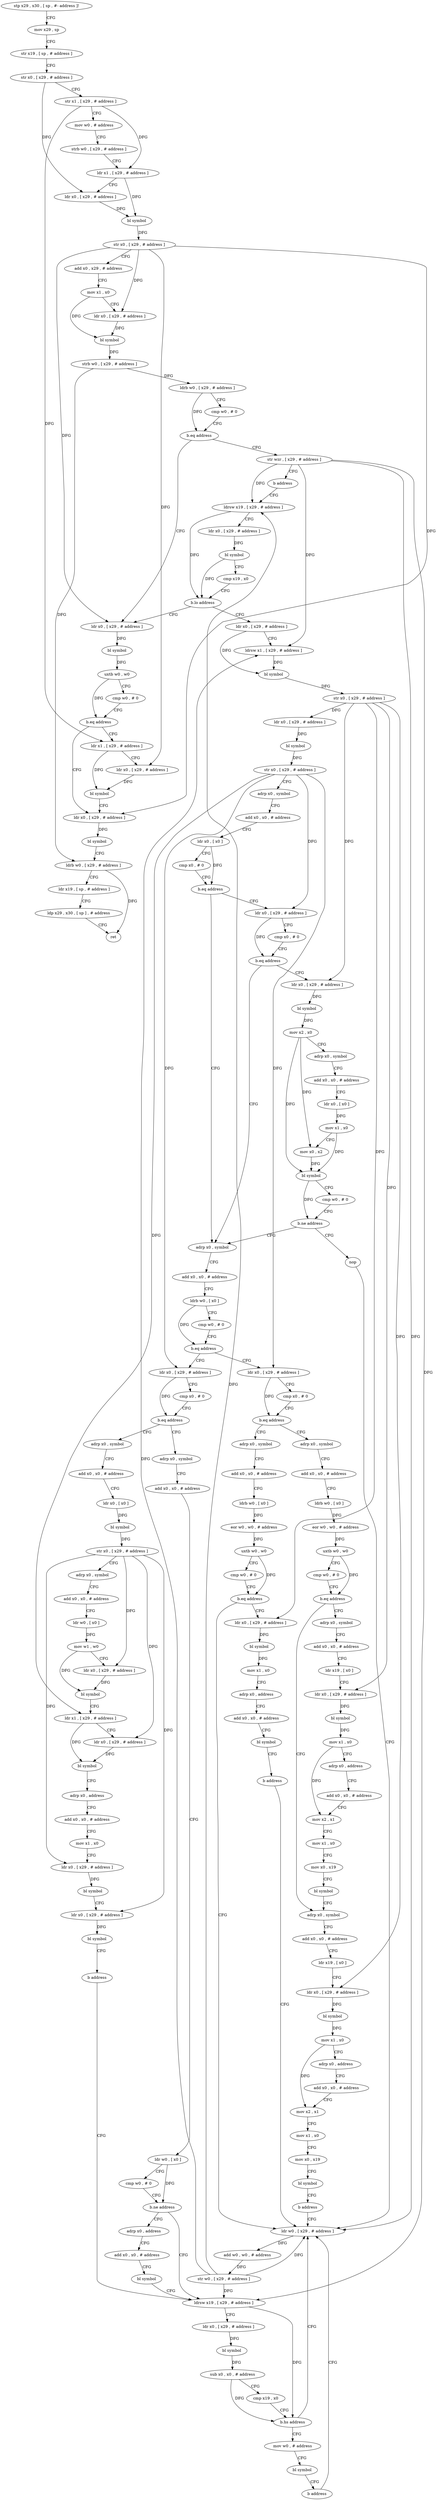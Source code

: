 digraph "func" {
"4219440" [label = "stp x29 , x30 , [ sp , #- address ]!" ]
"4219444" [label = "mov x29 , sp" ]
"4219448" [label = "str x19 , [ sp , # address ]" ]
"4219452" [label = "str x0 , [ x29 , # address ]" ]
"4219456" [label = "str x1 , [ x29 , # address ]" ]
"4219460" [label = "mov w0 , # address" ]
"4219464" [label = "strb w0 , [ x29 , # address ]" ]
"4219468" [label = "ldr x1 , [ x29 , # address ]" ]
"4219472" [label = "ldr x0 , [ x29 , # address ]" ]
"4219476" [label = "bl symbol" ]
"4219480" [label = "str x0 , [ x29 , # address ]" ]
"4219484" [label = "add x0 , x29 , # address" ]
"4219488" [label = "mov x1 , x0" ]
"4219492" [label = "ldr x0 , [ x29 , # address ]" ]
"4219496" [label = "bl symbol" ]
"4219500" [label = "strb w0 , [ x29 , # address ]" ]
"4219504" [label = "ldrb w0 , [ x29 , # address ]" ]
"4219508" [label = "cmp w0 , # 0" ]
"4219512" [label = "b.eq address" ]
"4220048" [label = "ldr x0 , [ x29 , # address ]" ]
"4219516" [label = "str wzr , [ x29 , # address ]" ]
"4220052" [label = "bl symbol" ]
"4220056" [label = "uxtb w0 , w0" ]
"4220060" [label = "cmp w0 , # 0" ]
"4220064" [label = "b.eq address" ]
"4220080" [label = "ldr x0 , [ x29 , # address ]" ]
"4220068" [label = "ldr x1 , [ x29 , # address ]" ]
"4219520" [label = "b address" ]
"4220028" [label = "ldrsw x19 , [ x29 , # address ]" ]
"4220084" [label = "bl symbol" ]
"4220088" [label = "ldrb w0 , [ x29 , # address ]" ]
"4220092" [label = "ldr x19 , [ sp , # address ]" ]
"4220096" [label = "ldp x29 , x30 , [ sp ] , # address" ]
"4220100" [label = "ret" ]
"4220072" [label = "ldr x0 , [ x29 , # address ]" ]
"4220076" [label = "bl symbol" ]
"4220032" [label = "ldr x0 , [ x29 , # address ]" ]
"4220036" [label = "bl symbol" ]
"4220040" [label = "cmp x19 , x0" ]
"4220044" [label = "b.lo address" ]
"4219524" [label = "ldr x0 , [ x29 , # address ]" ]
"4219528" [label = "ldrsw x1 , [ x29 , # address ]" ]
"4219532" [label = "bl symbol" ]
"4219536" [label = "str x0 , [ x29 , # address ]" ]
"4219540" [label = "ldr x0 , [ x29 , # address ]" ]
"4219544" [label = "bl symbol" ]
"4219548" [label = "str x0 , [ x29 , # address ]" ]
"4219552" [label = "adrp x0 , symbol" ]
"4219556" [label = "add x0 , x0 , # address" ]
"4219560" [label = "ldr x0 , [ x0 ]" ]
"4219564" [label = "cmp x0 , # 0" ]
"4219568" [label = "b.eq address" ]
"4219628" [label = "adrp x0 , symbol" ]
"4219572" [label = "ldr x0 , [ x29 , # address ]" ]
"4219632" [label = "add x0 , x0 , # address" ]
"4219636" [label = "ldrb w0 , [ x0 ]" ]
"4219640" [label = "cmp w0 , # 0" ]
"4219644" [label = "b.eq address" ]
"4219816" [label = "ldr x0 , [ x29 , # address ]" ]
"4219648" [label = "ldr x0 , [ x29 , # address ]" ]
"4219576" [label = "cmp x0 , # 0" ]
"4219580" [label = "b.eq address" ]
"4219584" [label = "ldr x0 , [ x29 , # address ]" ]
"4219820" [label = "cmp x0 , # 0" ]
"4219824" [label = "b.eq address" ]
"4219956" [label = "adrp x0 , symbol" ]
"4219828" [label = "adrp x0 , symbol" ]
"4219652" [label = "cmp x0 , # 0" ]
"4219656" [label = "b.eq address" ]
"4219748" [label = "adrp x0 , symbol" ]
"4219660" [label = "adrp x0 , symbol" ]
"4219588" [label = "bl symbol" ]
"4219592" [label = "mov x2 , x0" ]
"4219596" [label = "adrp x0 , symbol" ]
"4219600" [label = "add x0 , x0 , # address" ]
"4219604" [label = "ldr x0 , [ x0 ]" ]
"4219608" [label = "mov x1 , x0" ]
"4219612" [label = "mov x0 , x2" ]
"4219616" [label = "bl symbol" ]
"4219620" [label = "cmp w0 , # 0" ]
"4219624" [label = "b.ne address" ]
"4220012" [label = "nop" ]
"4219960" [label = "add x0 , x0 , # address" ]
"4219964" [label = "ldrb w0 , [ x0 ]" ]
"4219968" [label = "eor w0 , w0 , # address" ]
"4219972" [label = "uxtb w0 , w0" ]
"4219976" [label = "cmp w0 , # 0" ]
"4219980" [label = "b.eq address" ]
"4220016" [label = "ldr w0 , [ x29 , # address ]" ]
"4219984" [label = "ldr x0 , [ x29 , # address ]" ]
"4219832" [label = "add x0 , x0 , # address" ]
"4219836" [label = "ldrb w0 , [ x0 ]" ]
"4219840" [label = "eor w0 , w0 , # address" ]
"4219844" [label = "uxtb w0 , w0" ]
"4219848" [label = "cmp w0 , # 0" ]
"4219852" [label = "b.eq address" ]
"4219904" [label = "adrp x0 , symbol" ]
"4219856" [label = "adrp x0 , symbol" ]
"4219752" [label = "add x0 , x0 , # address" ]
"4219756" [label = "ldr w0 , [ x0 ]" ]
"4219760" [label = "cmp w0 , # 0" ]
"4219764" [label = "b.ne address" ]
"4219780" [label = "ldrsw x19 , [ x29 , # address ]" ]
"4219768" [label = "adrp x0 , address" ]
"4219664" [label = "add x0 , x0 , # address" ]
"4219668" [label = "ldr x0 , [ x0 ]" ]
"4219672" [label = "bl symbol" ]
"4219676" [label = "str x0 , [ x29 , # address ]" ]
"4219680" [label = "adrp x0 , symbol" ]
"4219684" [label = "add x0 , x0 , # address" ]
"4219688" [label = "ldr w0 , [ x0 ]" ]
"4219692" [label = "mov w1 , w0" ]
"4219696" [label = "ldr x0 , [ x29 , # address ]" ]
"4219700" [label = "bl symbol" ]
"4219704" [label = "ldr x1 , [ x29 , # address ]" ]
"4219708" [label = "ldr x0 , [ x29 , # address ]" ]
"4219712" [label = "bl symbol" ]
"4219716" [label = "adrp x0 , address" ]
"4219720" [label = "add x0 , x0 , # address" ]
"4219724" [label = "mov x1 , x0" ]
"4219728" [label = "ldr x0 , [ x29 , # address ]" ]
"4219732" [label = "bl symbol" ]
"4219736" [label = "ldr x0 , [ x29 , # address ]" ]
"4219740" [label = "bl symbol" ]
"4219744" [label = "b address" ]
"4220020" [label = "add w0 , w0 , # address" ]
"4220024" [label = "str w0 , [ x29 , # address ]" ]
"4219988" [label = "bl symbol" ]
"4219992" [label = "mov x1 , x0" ]
"4219996" [label = "adrp x0 , address" ]
"4220000" [label = "add x0 , x0 , # address" ]
"4220004" [label = "bl symbol" ]
"4220008" [label = "b address" ]
"4219908" [label = "add x0 , x0 , # address" ]
"4219912" [label = "ldr x19 , [ x0 ]" ]
"4219916" [label = "ldr x0 , [ x29 , # address ]" ]
"4219920" [label = "bl symbol" ]
"4219924" [label = "mov x1 , x0" ]
"4219928" [label = "adrp x0 , address" ]
"4219932" [label = "add x0 , x0 , # address" ]
"4219936" [label = "mov x2 , x1" ]
"4219940" [label = "mov x1 , x0" ]
"4219944" [label = "mov x0 , x19" ]
"4219948" [label = "bl symbol" ]
"4219952" [label = "b address" ]
"4219860" [label = "add x0 , x0 , # address" ]
"4219864" [label = "ldr x19 , [ x0 ]" ]
"4219868" [label = "ldr x0 , [ x29 , # address ]" ]
"4219872" [label = "bl symbol" ]
"4219876" [label = "mov x1 , x0" ]
"4219880" [label = "adrp x0 , address" ]
"4219884" [label = "add x0 , x0 , # address" ]
"4219888" [label = "mov x2 , x1" ]
"4219892" [label = "mov x1 , x0" ]
"4219896" [label = "mov x0 , x19" ]
"4219900" [label = "bl symbol" ]
"4219784" [label = "ldr x0 , [ x29 , # address ]" ]
"4219788" [label = "bl symbol" ]
"4219792" [label = "sub x0 , x0 , # address" ]
"4219796" [label = "cmp x19 , x0" ]
"4219800" [label = "b.hs address" ]
"4219804" [label = "mov w0 , # address" ]
"4219772" [label = "add x0 , x0 , # address" ]
"4219776" [label = "bl symbol" ]
"4219808" [label = "bl symbol" ]
"4219812" [label = "b address" ]
"4219440" -> "4219444" [ label = "CFG" ]
"4219444" -> "4219448" [ label = "CFG" ]
"4219448" -> "4219452" [ label = "CFG" ]
"4219452" -> "4219456" [ label = "CFG" ]
"4219452" -> "4219472" [ label = "DFG" ]
"4219456" -> "4219460" [ label = "CFG" ]
"4219456" -> "4219468" [ label = "DFG" ]
"4219456" -> "4220068" [ label = "DFG" ]
"4219460" -> "4219464" [ label = "CFG" ]
"4219464" -> "4219468" [ label = "CFG" ]
"4219468" -> "4219472" [ label = "CFG" ]
"4219468" -> "4219476" [ label = "DFG" ]
"4219472" -> "4219476" [ label = "DFG" ]
"4219476" -> "4219480" [ label = "DFG" ]
"4219480" -> "4219484" [ label = "CFG" ]
"4219480" -> "4219492" [ label = "DFG" ]
"4219480" -> "4220048" [ label = "DFG" ]
"4219480" -> "4220080" [ label = "DFG" ]
"4219480" -> "4220072" [ label = "DFG" ]
"4219484" -> "4219488" [ label = "CFG" ]
"4219488" -> "4219492" [ label = "CFG" ]
"4219488" -> "4219496" [ label = "DFG" ]
"4219492" -> "4219496" [ label = "DFG" ]
"4219496" -> "4219500" [ label = "DFG" ]
"4219500" -> "4219504" [ label = "DFG" ]
"4219500" -> "4220088" [ label = "DFG" ]
"4219504" -> "4219508" [ label = "CFG" ]
"4219504" -> "4219512" [ label = "DFG" ]
"4219508" -> "4219512" [ label = "CFG" ]
"4219512" -> "4220048" [ label = "CFG" ]
"4219512" -> "4219516" [ label = "CFG" ]
"4220048" -> "4220052" [ label = "DFG" ]
"4219516" -> "4219520" [ label = "CFG" ]
"4219516" -> "4220028" [ label = "DFG" ]
"4219516" -> "4219528" [ label = "DFG" ]
"4219516" -> "4220016" [ label = "DFG" ]
"4219516" -> "4219780" [ label = "DFG" ]
"4220052" -> "4220056" [ label = "DFG" ]
"4220056" -> "4220060" [ label = "CFG" ]
"4220056" -> "4220064" [ label = "DFG" ]
"4220060" -> "4220064" [ label = "CFG" ]
"4220064" -> "4220080" [ label = "CFG" ]
"4220064" -> "4220068" [ label = "CFG" ]
"4220080" -> "4220084" [ label = "DFG" ]
"4220068" -> "4220072" [ label = "CFG" ]
"4220068" -> "4220076" [ label = "DFG" ]
"4219520" -> "4220028" [ label = "CFG" ]
"4220028" -> "4220032" [ label = "CFG" ]
"4220028" -> "4220044" [ label = "DFG" ]
"4220084" -> "4220088" [ label = "CFG" ]
"4220088" -> "4220092" [ label = "CFG" ]
"4220088" -> "4220100" [ label = "DFG" ]
"4220092" -> "4220096" [ label = "CFG" ]
"4220096" -> "4220100" [ label = "CFG" ]
"4220072" -> "4220076" [ label = "DFG" ]
"4220076" -> "4220080" [ label = "CFG" ]
"4220032" -> "4220036" [ label = "DFG" ]
"4220036" -> "4220040" [ label = "CFG" ]
"4220036" -> "4220044" [ label = "DFG" ]
"4220040" -> "4220044" [ label = "CFG" ]
"4220044" -> "4219524" [ label = "CFG" ]
"4220044" -> "4220048" [ label = "CFG" ]
"4219524" -> "4219528" [ label = "CFG" ]
"4219524" -> "4219532" [ label = "DFG" ]
"4219528" -> "4219532" [ label = "DFG" ]
"4219532" -> "4219536" [ label = "DFG" ]
"4219536" -> "4219540" [ label = "DFG" ]
"4219536" -> "4219584" [ label = "DFG" ]
"4219536" -> "4219984" [ label = "DFG" ]
"4219536" -> "4219916" [ label = "DFG" ]
"4219536" -> "4219868" [ label = "DFG" ]
"4219540" -> "4219544" [ label = "DFG" ]
"4219544" -> "4219548" [ label = "DFG" ]
"4219548" -> "4219552" [ label = "CFG" ]
"4219548" -> "4219572" [ label = "DFG" ]
"4219548" -> "4219816" [ label = "DFG" ]
"4219548" -> "4219648" [ label = "DFG" ]
"4219548" -> "4219704" [ label = "DFG" ]
"4219552" -> "4219556" [ label = "CFG" ]
"4219556" -> "4219560" [ label = "CFG" ]
"4219560" -> "4219564" [ label = "CFG" ]
"4219560" -> "4219568" [ label = "DFG" ]
"4219564" -> "4219568" [ label = "CFG" ]
"4219568" -> "4219628" [ label = "CFG" ]
"4219568" -> "4219572" [ label = "CFG" ]
"4219628" -> "4219632" [ label = "CFG" ]
"4219572" -> "4219576" [ label = "CFG" ]
"4219572" -> "4219580" [ label = "DFG" ]
"4219632" -> "4219636" [ label = "CFG" ]
"4219636" -> "4219640" [ label = "CFG" ]
"4219636" -> "4219644" [ label = "DFG" ]
"4219640" -> "4219644" [ label = "CFG" ]
"4219644" -> "4219816" [ label = "CFG" ]
"4219644" -> "4219648" [ label = "CFG" ]
"4219816" -> "4219820" [ label = "CFG" ]
"4219816" -> "4219824" [ label = "DFG" ]
"4219648" -> "4219652" [ label = "CFG" ]
"4219648" -> "4219656" [ label = "DFG" ]
"4219576" -> "4219580" [ label = "CFG" ]
"4219580" -> "4219628" [ label = "CFG" ]
"4219580" -> "4219584" [ label = "CFG" ]
"4219584" -> "4219588" [ label = "DFG" ]
"4219820" -> "4219824" [ label = "CFG" ]
"4219824" -> "4219956" [ label = "CFG" ]
"4219824" -> "4219828" [ label = "CFG" ]
"4219956" -> "4219960" [ label = "CFG" ]
"4219828" -> "4219832" [ label = "CFG" ]
"4219652" -> "4219656" [ label = "CFG" ]
"4219656" -> "4219748" [ label = "CFG" ]
"4219656" -> "4219660" [ label = "CFG" ]
"4219748" -> "4219752" [ label = "CFG" ]
"4219660" -> "4219664" [ label = "CFG" ]
"4219588" -> "4219592" [ label = "DFG" ]
"4219592" -> "4219596" [ label = "CFG" ]
"4219592" -> "4219612" [ label = "DFG" ]
"4219592" -> "4219616" [ label = "DFG" ]
"4219596" -> "4219600" [ label = "CFG" ]
"4219600" -> "4219604" [ label = "CFG" ]
"4219604" -> "4219608" [ label = "DFG" ]
"4219608" -> "4219612" [ label = "CFG" ]
"4219608" -> "4219616" [ label = "DFG" ]
"4219612" -> "4219616" [ label = "DFG" ]
"4219616" -> "4219620" [ label = "CFG" ]
"4219616" -> "4219624" [ label = "DFG" ]
"4219620" -> "4219624" [ label = "CFG" ]
"4219624" -> "4220012" [ label = "CFG" ]
"4219624" -> "4219628" [ label = "CFG" ]
"4220012" -> "4220016" [ label = "CFG" ]
"4219960" -> "4219964" [ label = "CFG" ]
"4219964" -> "4219968" [ label = "DFG" ]
"4219968" -> "4219972" [ label = "DFG" ]
"4219972" -> "4219976" [ label = "CFG" ]
"4219972" -> "4219980" [ label = "DFG" ]
"4219976" -> "4219980" [ label = "CFG" ]
"4219980" -> "4220016" [ label = "CFG" ]
"4219980" -> "4219984" [ label = "CFG" ]
"4220016" -> "4220020" [ label = "DFG" ]
"4219984" -> "4219988" [ label = "DFG" ]
"4219832" -> "4219836" [ label = "CFG" ]
"4219836" -> "4219840" [ label = "DFG" ]
"4219840" -> "4219844" [ label = "DFG" ]
"4219844" -> "4219848" [ label = "CFG" ]
"4219844" -> "4219852" [ label = "DFG" ]
"4219848" -> "4219852" [ label = "CFG" ]
"4219852" -> "4219904" [ label = "CFG" ]
"4219852" -> "4219856" [ label = "CFG" ]
"4219904" -> "4219908" [ label = "CFG" ]
"4219856" -> "4219860" [ label = "CFG" ]
"4219752" -> "4219756" [ label = "CFG" ]
"4219756" -> "4219760" [ label = "CFG" ]
"4219756" -> "4219764" [ label = "DFG" ]
"4219760" -> "4219764" [ label = "CFG" ]
"4219764" -> "4219780" [ label = "CFG" ]
"4219764" -> "4219768" [ label = "CFG" ]
"4219780" -> "4219784" [ label = "CFG" ]
"4219780" -> "4219800" [ label = "DFG" ]
"4219768" -> "4219772" [ label = "CFG" ]
"4219664" -> "4219668" [ label = "CFG" ]
"4219668" -> "4219672" [ label = "DFG" ]
"4219672" -> "4219676" [ label = "DFG" ]
"4219676" -> "4219680" [ label = "CFG" ]
"4219676" -> "4219696" [ label = "DFG" ]
"4219676" -> "4219708" [ label = "DFG" ]
"4219676" -> "4219728" [ label = "DFG" ]
"4219676" -> "4219736" [ label = "DFG" ]
"4219680" -> "4219684" [ label = "CFG" ]
"4219684" -> "4219688" [ label = "CFG" ]
"4219688" -> "4219692" [ label = "DFG" ]
"4219692" -> "4219696" [ label = "CFG" ]
"4219692" -> "4219700" [ label = "DFG" ]
"4219696" -> "4219700" [ label = "DFG" ]
"4219700" -> "4219704" [ label = "CFG" ]
"4219704" -> "4219708" [ label = "CFG" ]
"4219704" -> "4219712" [ label = "DFG" ]
"4219708" -> "4219712" [ label = "DFG" ]
"4219712" -> "4219716" [ label = "CFG" ]
"4219716" -> "4219720" [ label = "CFG" ]
"4219720" -> "4219724" [ label = "CFG" ]
"4219724" -> "4219728" [ label = "CFG" ]
"4219728" -> "4219732" [ label = "DFG" ]
"4219732" -> "4219736" [ label = "CFG" ]
"4219736" -> "4219740" [ label = "DFG" ]
"4219740" -> "4219744" [ label = "CFG" ]
"4219744" -> "4219780" [ label = "CFG" ]
"4220020" -> "4220024" [ label = "DFG" ]
"4220024" -> "4220028" [ label = "DFG" ]
"4220024" -> "4219528" [ label = "DFG" ]
"4220024" -> "4220016" [ label = "DFG" ]
"4220024" -> "4219780" [ label = "DFG" ]
"4219988" -> "4219992" [ label = "DFG" ]
"4219992" -> "4219996" [ label = "CFG" ]
"4219996" -> "4220000" [ label = "CFG" ]
"4220000" -> "4220004" [ label = "CFG" ]
"4220004" -> "4220008" [ label = "CFG" ]
"4220008" -> "4220016" [ label = "CFG" ]
"4219908" -> "4219912" [ label = "CFG" ]
"4219912" -> "4219916" [ label = "CFG" ]
"4219916" -> "4219920" [ label = "DFG" ]
"4219920" -> "4219924" [ label = "DFG" ]
"4219924" -> "4219928" [ label = "CFG" ]
"4219924" -> "4219936" [ label = "DFG" ]
"4219928" -> "4219932" [ label = "CFG" ]
"4219932" -> "4219936" [ label = "CFG" ]
"4219936" -> "4219940" [ label = "CFG" ]
"4219940" -> "4219944" [ label = "CFG" ]
"4219944" -> "4219948" [ label = "CFG" ]
"4219948" -> "4219952" [ label = "CFG" ]
"4219952" -> "4220016" [ label = "CFG" ]
"4219860" -> "4219864" [ label = "CFG" ]
"4219864" -> "4219868" [ label = "CFG" ]
"4219868" -> "4219872" [ label = "DFG" ]
"4219872" -> "4219876" [ label = "DFG" ]
"4219876" -> "4219880" [ label = "CFG" ]
"4219876" -> "4219888" [ label = "DFG" ]
"4219880" -> "4219884" [ label = "CFG" ]
"4219884" -> "4219888" [ label = "CFG" ]
"4219888" -> "4219892" [ label = "CFG" ]
"4219892" -> "4219896" [ label = "CFG" ]
"4219896" -> "4219900" [ label = "CFG" ]
"4219900" -> "4219904" [ label = "CFG" ]
"4219784" -> "4219788" [ label = "DFG" ]
"4219788" -> "4219792" [ label = "DFG" ]
"4219792" -> "4219796" [ label = "CFG" ]
"4219792" -> "4219800" [ label = "DFG" ]
"4219796" -> "4219800" [ label = "CFG" ]
"4219800" -> "4220016" [ label = "CFG" ]
"4219800" -> "4219804" [ label = "CFG" ]
"4219804" -> "4219808" [ label = "CFG" ]
"4219772" -> "4219776" [ label = "CFG" ]
"4219776" -> "4219780" [ label = "CFG" ]
"4219808" -> "4219812" [ label = "CFG" ]
"4219812" -> "4220016" [ label = "CFG" ]
}

